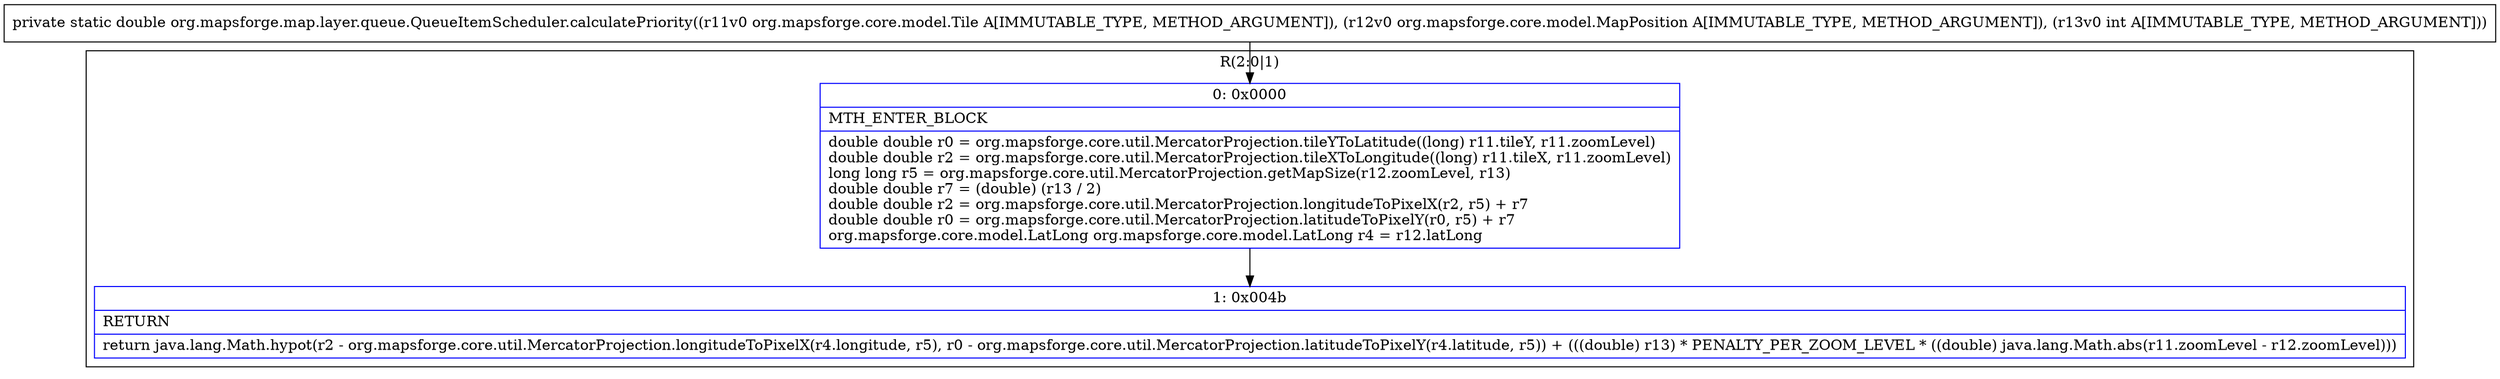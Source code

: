 digraph "CFG fororg.mapsforge.map.layer.queue.QueueItemScheduler.calculatePriority(Lorg\/mapsforge\/core\/model\/Tile;Lorg\/mapsforge\/core\/model\/MapPosition;I)D" {
subgraph cluster_Region_1399220897 {
label = "R(2:0|1)";
node [shape=record,color=blue];
Node_0 [shape=record,label="{0\:\ 0x0000|MTH_ENTER_BLOCK\l|double double r0 = org.mapsforge.core.util.MercatorProjection.tileYToLatitude((long) r11.tileY, r11.zoomLevel)\ldouble double r2 = org.mapsforge.core.util.MercatorProjection.tileXToLongitude((long) r11.tileX, r11.zoomLevel)\llong long r5 = org.mapsforge.core.util.MercatorProjection.getMapSize(r12.zoomLevel, r13)\ldouble double r7 = (double) (r13 \/ 2)\ldouble double r2 = org.mapsforge.core.util.MercatorProjection.longitudeToPixelX(r2, r5) + r7\ldouble double r0 = org.mapsforge.core.util.MercatorProjection.latitudeToPixelY(r0, r5) + r7\lorg.mapsforge.core.model.LatLong org.mapsforge.core.model.LatLong r4 = r12.latLong\l}"];
Node_1 [shape=record,label="{1\:\ 0x004b|RETURN\l|return java.lang.Math.hypot(r2 \- org.mapsforge.core.util.MercatorProjection.longitudeToPixelX(r4.longitude, r5), r0 \- org.mapsforge.core.util.MercatorProjection.latitudeToPixelY(r4.latitude, r5)) + (((double) r13) * PENALTY_PER_ZOOM_LEVEL * ((double) java.lang.Math.abs(r11.zoomLevel \- r12.zoomLevel)))\l}"];
}
MethodNode[shape=record,label="{private static double org.mapsforge.map.layer.queue.QueueItemScheduler.calculatePriority((r11v0 org.mapsforge.core.model.Tile A[IMMUTABLE_TYPE, METHOD_ARGUMENT]), (r12v0 org.mapsforge.core.model.MapPosition A[IMMUTABLE_TYPE, METHOD_ARGUMENT]), (r13v0 int A[IMMUTABLE_TYPE, METHOD_ARGUMENT])) }"];
MethodNode -> Node_0;
Node_0 -> Node_1;
}

